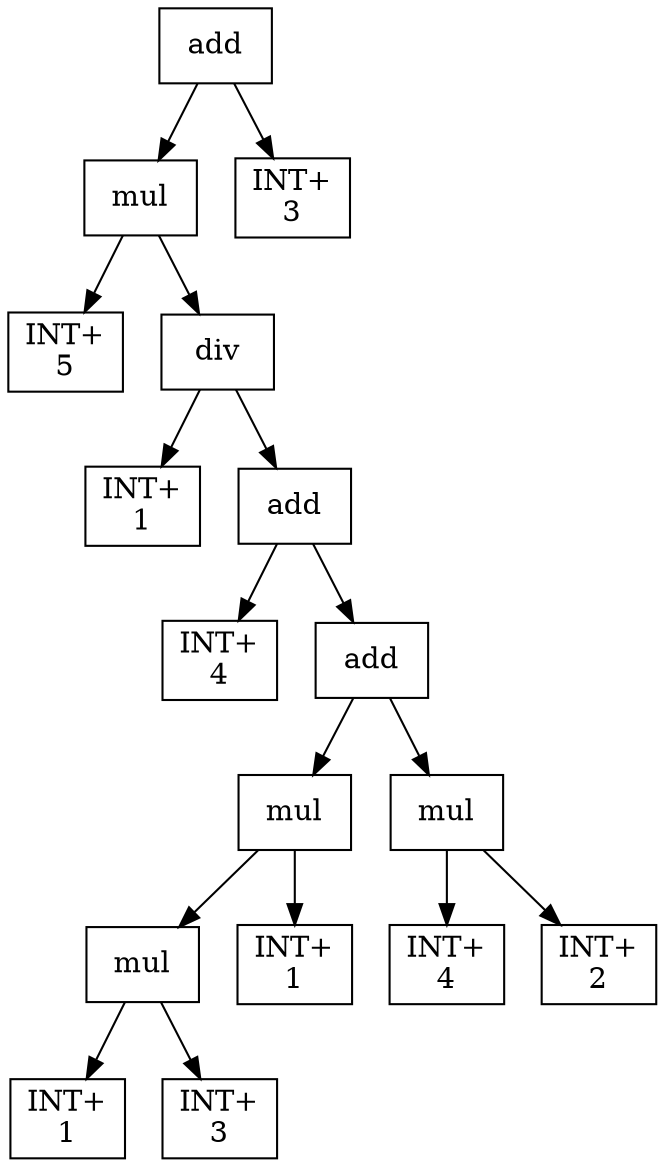 digraph expr {
  node [shape=box];
  n1 [label="add"];
  n2 [label="mul"];
  n3 [label="INT+\n5"];
  n4 [label="div"];
  n5 [label="INT+\n1"];
  n6 [label="add"];
  n7 [label="INT+\n4"];
  n8 [label="add"];
  n9 [label="mul"];
  n10 [label="mul"];
  n11 [label="INT+\n1"];
  n12 [label="INT+\n3"];
  n10 -> n11;
  n10 -> n12;
  n13 [label="INT+\n1"];
  n9 -> n10;
  n9 -> n13;
  n14 [label="mul"];
  n15 [label="INT+\n4"];
  n16 [label="INT+\n2"];
  n14 -> n15;
  n14 -> n16;
  n8 -> n9;
  n8 -> n14;
  n6 -> n7;
  n6 -> n8;
  n4 -> n5;
  n4 -> n6;
  n2 -> n3;
  n2 -> n4;
  n17 [label="INT+\n3"];
  n1 -> n2;
  n1 -> n17;
}
